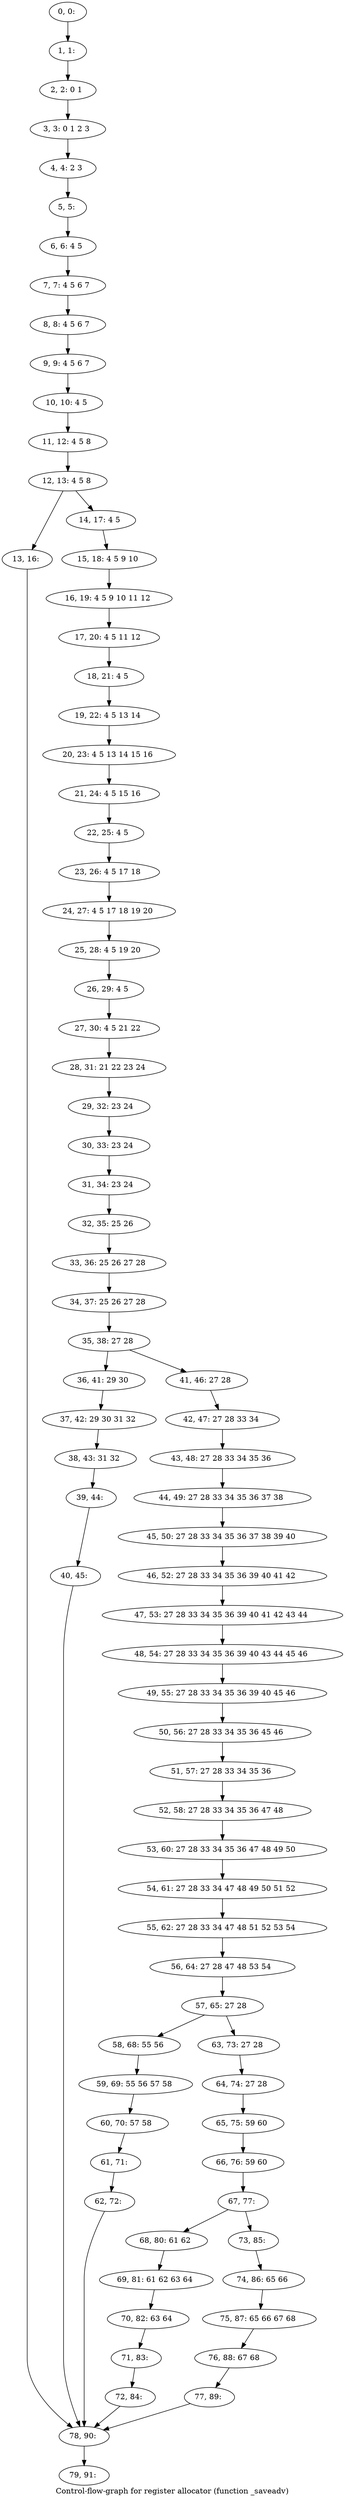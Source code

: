 digraph G {
graph [label="Control-flow-graph for register allocator (function _saveadv)"]
0[label="0, 0: "];
1[label="1, 1: "];
2[label="2, 2: 0 1 "];
3[label="3, 3: 0 1 2 3 "];
4[label="4, 4: 2 3 "];
5[label="5, 5: "];
6[label="6, 6: 4 5 "];
7[label="7, 7: 4 5 6 7 "];
8[label="8, 8: 4 5 6 7 "];
9[label="9, 9: 4 5 6 7 "];
10[label="10, 10: 4 5 "];
11[label="11, 12: 4 5 8 "];
12[label="12, 13: 4 5 8 "];
13[label="13, 16: "];
14[label="14, 17: 4 5 "];
15[label="15, 18: 4 5 9 10 "];
16[label="16, 19: 4 5 9 10 11 12 "];
17[label="17, 20: 4 5 11 12 "];
18[label="18, 21: 4 5 "];
19[label="19, 22: 4 5 13 14 "];
20[label="20, 23: 4 5 13 14 15 16 "];
21[label="21, 24: 4 5 15 16 "];
22[label="22, 25: 4 5 "];
23[label="23, 26: 4 5 17 18 "];
24[label="24, 27: 4 5 17 18 19 20 "];
25[label="25, 28: 4 5 19 20 "];
26[label="26, 29: 4 5 "];
27[label="27, 30: 4 5 21 22 "];
28[label="28, 31: 21 22 23 24 "];
29[label="29, 32: 23 24 "];
30[label="30, 33: 23 24 "];
31[label="31, 34: 23 24 "];
32[label="32, 35: 25 26 "];
33[label="33, 36: 25 26 27 28 "];
34[label="34, 37: 25 26 27 28 "];
35[label="35, 38: 27 28 "];
36[label="36, 41: 29 30 "];
37[label="37, 42: 29 30 31 32 "];
38[label="38, 43: 31 32 "];
39[label="39, 44: "];
40[label="40, 45: "];
41[label="41, 46: 27 28 "];
42[label="42, 47: 27 28 33 34 "];
43[label="43, 48: 27 28 33 34 35 36 "];
44[label="44, 49: 27 28 33 34 35 36 37 38 "];
45[label="45, 50: 27 28 33 34 35 36 37 38 39 40 "];
46[label="46, 52: 27 28 33 34 35 36 39 40 41 42 "];
47[label="47, 53: 27 28 33 34 35 36 39 40 41 42 43 44 "];
48[label="48, 54: 27 28 33 34 35 36 39 40 43 44 45 46 "];
49[label="49, 55: 27 28 33 34 35 36 39 40 45 46 "];
50[label="50, 56: 27 28 33 34 35 36 45 46 "];
51[label="51, 57: 27 28 33 34 35 36 "];
52[label="52, 58: 27 28 33 34 35 36 47 48 "];
53[label="53, 60: 27 28 33 34 35 36 47 48 49 50 "];
54[label="54, 61: 27 28 33 34 47 48 49 50 51 52 "];
55[label="55, 62: 27 28 33 34 47 48 51 52 53 54 "];
56[label="56, 64: 27 28 47 48 53 54 "];
57[label="57, 65: 27 28 "];
58[label="58, 68: 55 56 "];
59[label="59, 69: 55 56 57 58 "];
60[label="60, 70: 57 58 "];
61[label="61, 71: "];
62[label="62, 72: "];
63[label="63, 73: 27 28 "];
64[label="64, 74: 27 28 "];
65[label="65, 75: 59 60 "];
66[label="66, 76: 59 60 "];
67[label="67, 77: "];
68[label="68, 80: 61 62 "];
69[label="69, 81: 61 62 63 64 "];
70[label="70, 82: 63 64 "];
71[label="71, 83: "];
72[label="72, 84: "];
73[label="73, 85: "];
74[label="74, 86: 65 66 "];
75[label="75, 87: 65 66 67 68 "];
76[label="76, 88: 67 68 "];
77[label="77, 89: "];
78[label="78, 90: "];
79[label="79, 91: "];
0->1 ;
1->2 ;
2->3 ;
3->4 ;
4->5 ;
5->6 ;
6->7 ;
7->8 ;
8->9 ;
9->10 ;
10->11 ;
11->12 ;
12->13 ;
12->14 ;
13->78 ;
14->15 ;
15->16 ;
16->17 ;
17->18 ;
18->19 ;
19->20 ;
20->21 ;
21->22 ;
22->23 ;
23->24 ;
24->25 ;
25->26 ;
26->27 ;
27->28 ;
28->29 ;
29->30 ;
30->31 ;
31->32 ;
32->33 ;
33->34 ;
34->35 ;
35->36 ;
35->41 ;
36->37 ;
37->38 ;
38->39 ;
39->40 ;
40->78 ;
41->42 ;
42->43 ;
43->44 ;
44->45 ;
45->46 ;
46->47 ;
47->48 ;
48->49 ;
49->50 ;
50->51 ;
51->52 ;
52->53 ;
53->54 ;
54->55 ;
55->56 ;
56->57 ;
57->58 ;
57->63 ;
58->59 ;
59->60 ;
60->61 ;
61->62 ;
62->78 ;
63->64 ;
64->65 ;
65->66 ;
66->67 ;
67->68 ;
67->73 ;
68->69 ;
69->70 ;
70->71 ;
71->72 ;
72->78 ;
73->74 ;
74->75 ;
75->76 ;
76->77 ;
77->78 ;
78->79 ;
}
